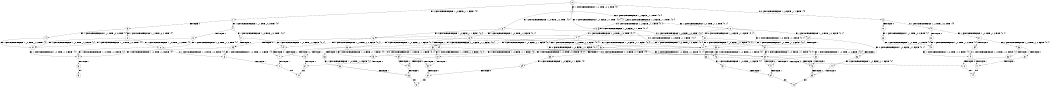 digraph BCG {
size = "7, 10.5";
center = TRUE;
node [shape = circle];
0 [peripheries = 2];
0 -> 1 [label = "EX !0 !ATOMIC_EXCH_BRANCH (1, +0, FALSE, +1, 1, FALSE) !{0}"];
0 -> 2 [label = "EX !1 !ATOMIC_EXCH_BRANCH (1, +1, TRUE, +0, 2, TRUE) !{0}"];
0 -> 3 [label = "EX !0 !ATOMIC_EXCH_BRANCH (1, +0, FALSE, +1, 1, FALSE) !{0}"];
1 -> 4 [label = "EX !1 !ATOMIC_EXCH_BRANCH (1, +1, TRUE, +0, 2, TRUE) !{0}"];
1 -> 5 [label = "TERMINATE !0"];
2 -> 6 [label = "EX !1 !ATOMIC_EXCH_BRANCH (1, +0, TRUE, +1, 2, TRUE) !{0, 1}"];
2 -> 7 [label = "EX !0 !ATOMIC_EXCH_BRANCH (1, +0, FALSE, +1, 1, TRUE) !{0, 1}"];
2 -> 8 [label = "EX !0 !ATOMIC_EXCH_BRANCH (1, +0, FALSE, +1, 1, TRUE) !{0, 1}"];
3 -> 9 [label = "EX !1 !ATOMIC_EXCH_BRANCH (1, +1, TRUE, +0, 2, TRUE) !{0}"];
3 -> 10 [label = "TERMINATE !0"];
4 -> 11 [label = "EX !1 !ATOMIC_EXCH_BRANCH (1, +0, TRUE, +1, 2, TRUE) !{0, 1}"];
4 -> 12 [label = "TERMINATE !0"];
5 -> 13 [label = "EX !1 !ATOMIC_EXCH_BRANCH (1, +1, TRUE, +0, 2, TRUE) !{1}"];
5 -> 14 [label = "EX !1 !ATOMIC_EXCH_BRANCH (1, +1, TRUE, +0, 2, TRUE) !{1}"];
6 -> 15 [label = "EX !1 !ATOMIC_EXCH_BRANCH (1, +0, TRUE, +1, 2, FALSE) !{0, 1}"];
6 -> 16 [label = "EX !0 !ATOMIC_EXCH_BRANCH (1, +0, FALSE, +1, 1, FALSE) !{0, 1}"];
6 -> 17 [label = "EX !0 !ATOMIC_EXCH_BRANCH (1, +0, FALSE, +1, 1, FALSE) !{0, 1}"];
7 -> 7 [label = "EX !0 !ATOMIC_EXCH_BRANCH (1, +0, FALSE, +1, 1, TRUE) !{0, 1}"];
7 -> 18 [label = "EX !1 !ATOMIC_EXCH_BRANCH (1, +0, TRUE, +1, 2, TRUE) !{0, 1}"];
7 -> 8 [label = "EX !0 !ATOMIC_EXCH_BRANCH (1, +0, FALSE, +1, 1, TRUE) !{0, 1}"];
8 -> 19 [label = "EX !1 !ATOMIC_EXCH_BRANCH (1, +0, TRUE, +1, 2, TRUE) !{0, 1}"];
8 -> 8 [label = "EX !0 !ATOMIC_EXCH_BRANCH (1, +0, FALSE, +1, 1, TRUE) !{0, 1}"];
8 -> 20 [label = "EX !1 !ATOMIC_EXCH_BRANCH (1, +0, TRUE, +1, 2, TRUE) !{0, 1}"];
9 -> 21 [label = "EX !1 !ATOMIC_EXCH_BRANCH (1, +0, TRUE, +1, 2, TRUE) !{0, 1}"];
9 -> 22 [label = "TERMINATE !0"];
10 -> 23 [label = "EX !1 !ATOMIC_EXCH_BRANCH (1, +1, TRUE, +0, 2, TRUE) !{1}"];
11 -> 24 [label = "EX !1 !ATOMIC_EXCH_BRANCH (1, +0, TRUE, +1, 2, FALSE) !{0, 1}"];
11 -> 25 [label = "TERMINATE !0"];
12 -> 26 [label = "EX !1 !ATOMIC_EXCH_BRANCH (1, +0, TRUE, +1, 2, TRUE) !{1}"];
12 -> 27 [label = "EX !1 !ATOMIC_EXCH_BRANCH (1, +0, TRUE, +1, 2, TRUE) !{1}"];
13 -> 26 [label = "EX !1 !ATOMIC_EXCH_BRANCH (1, +0, TRUE, +1, 2, TRUE) !{1}"];
13 -> 27 [label = "EX !1 !ATOMIC_EXCH_BRANCH (1, +0, TRUE, +1, 2, TRUE) !{1}"];
14 -> 27 [label = "EX !1 !ATOMIC_EXCH_BRANCH (1, +0, TRUE, +1, 2, TRUE) !{1}"];
15 -> 28 [label = "EX !0 !ATOMIC_EXCH_BRANCH (1, +0, FALSE, +1, 1, FALSE) !{0, 1}"];
15 -> 29 [label = "TERMINATE !1"];
15 -> 30 [label = "EX !0 !ATOMIC_EXCH_BRANCH (1, +0, FALSE, +1, 1, FALSE) !{0, 1}"];
16 -> 24 [label = "EX !1 !ATOMIC_EXCH_BRANCH (1, +0, TRUE, +1, 2, FALSE) !{0, 1}"];
16 -> 25 [label = "TERMINATE !0"];
17 -> 31 [label = "EX !1 !ATOMIC_EXCH_BRANCH (1, +0, TRUE, +1, 2, FALSE) !{0, 1}"];
17 -> 32 [label = "EX !1 !ATOMIC_EXCH_BRANCH (1, +0, TRUE, +1, 2, FALSE) !{0, 1}"];
17 -> 33 [label = "TERMINATE !0"];
18 -> 16 [label = "EX !0 !ATOMIC_EXCH_BRANCH (1, +0, FALSE, +1, 1, FALSE) !{0, 1}"];
18 -> 34 [label = "EX !1 !ATOMIC_EXCH_BRANCH (1, +0, TRUE, +1, 2, FALSE) !{0, 1}"];
18 -> 17 [label = "EX !0 !ATOMIC_EXCH_BRANCH (1, +0, FALSE, +1, 1, FALSE) !{0, 1}"];
19 -> 35 [label = "EX !0 !ATOMIC_EXCH_BRANCH (1, +0, FALSE, +1, 1, FALSE) !{0, 1}"];
19 -> 36 [label = "EX !1 !ATOMIC_EXCH_BRANCH (1, +0, TRUE, +1, 2, FALSE) !{0, 1}"];
19 -> 17 [label = "EX !0 !ATOMIC_EXCH_BRANCH (1, +0, FALSE, +1, 1, FALSE) !{0, 1}"];
20 -> 36 [label = "EX !1 !ATOMIC_EXCH_BRANCH (1, +0, TRUE, +1, 2, FALSE) !{0, 1}"];
20 -> 17 [label = "EX !0 !ATOMIC_EXCH_BRANCH (1, +0, FALSE, +1, 1, FALSE) !{0, 1}"];
20 -> 37 [label = "EX !1 !ATOMIC_EXCH_BRANCH (1, +0, TRUE, +1, 2, FALSE) !{0, 1}"];
21 -> 38 [label = "EX !1 !ATOMIC_EXCH_BRANCH (1, +0, TRUE, +1, 2, FALSE) !{0, 1}"];
21 -> 39 [label = "TERMINATE !0"];
22 -> 40 [label = "EX !1 !ATOMIC_EXCH_BRANCH (1, +0, TRUE, +1, 2, TRUE) !{1}"];
23 -> 40 [label = "EX !1 !ATOMIC_EXCH_BRANCH (1, +0, TRUE, +1, 2, TRUE) !{1}"];
24 -> 41 [label = "TERMINATE !0"];
24 -> 42 [label = "TERMINATE !1"];
25 -> 43 [label = "EX !1 !ATOMIC_EXCH_BRANCH (1, +0, TRUE, +1, 2, FALSE) !{1}"];
25 -> 44 [label = "EX !1 !ATOMIC_EXCH_BRANCH (1, +0, TRUE, +1, 2, FALSE) !{1}"];
26 -> 43 [label = "EX !1 !ATOMIC_EXCH_BRANCH (1, +0, TRUE, +1, 2, FALSE) !{1}"];
26 -> 44 [label = "EX !1 !ATOMIC_EXCH_BRANCH (1, +0, TRUE, +1, 2, FALSE) !{1}"];
27 -> 44 [label = "EX !1 !ATOMIC_EXCH_BRANCH (1, +0, TRUE, +1, 2, FALSE) !{1}"];
28 -> 41 [label = "TERMINATE !0"];
28 -> 42 [label = "TERMINATE !1"];
29 -> 45 [label = "EX !0 !ATOMIC_EXCH_BRANCH (1, +0, FALSE, +1, 1, FALSE) !{0}"];
29 -> 46 [label = "EX !0 !ATOMIC_EXCH_BRANCH (1, +0, FALSE, +1, 1, FALSE) !{0}"];
30 -> 47 [label = "TERMINATE !0"];
30 -> 48 [label = "TERMINATE !1"];
31 -> 49 [label = "TERMINATE !0"];
31 -> 50 [label = "TERMINATE !1"];
32 -> 47 [label = "TERMINATE !0"];
32 -> 48 [label = "TERMINATE !1"];
33 -> 51 [label = "EX !1 !ATOMIC_EXCH_BRANCH (1, +0, TRUE, +1, 2, FALSE) !{1}"];
34 -> 28 [label = "EX !0 !ATOMIC_EXCH_BRANCH (1, +0, FALSE, +1, 1, FALSE) !{0, 1}"];
34 -> 52 [label = "TERMINATE !1"];
34 -> 30 [label = "EX !0 !ATOMIC_EXCH_BRANCH (1, +0, FALSE, +1, 1, FALSE) !{0, 1}"];
35 -> 31 [label = "EX !1 !ATOMIC_EXCH_BRANCH (1, +0, TRUE, +1, 2, FALSE) !{0, 1}"];
35 -> 53 [label = "TERMINATE !0"];
36 -> 54 [label = "EX !0 !ATOMIC_EXCH_BRANCH (1, +0, FALSE, +1, 1, FALSE) !{0, 1}"];
36 -> 55 [label = "TERMINATE !1"];
36 -> 30 [label = "EX !0 !ATOMIC_EXCH_BRANCH (1, +0, FALSE, +1, 1, FALSE) !{0, 1}"];
37 -> 30 [label = "EX !0 !ATOMIC_EXCH_BRANCH (1, +0, FALSE, +1, 1, FALSE) !{0, 1}"];
37 -> 56 [label = "TERMINATE !1"];
38 -> 57 [label = "TERMINATE !0"];
38 -> 58 [label = "TERMINATE !1"];
39 -> 59 [label = "EX !1 !ATOMIC_EXCH_BRANCH (1, +0, TRUE, +1, 2, FALSE) !{1}"];
40 -> 59 [label = "EX !1 !ATOMIC_EXCH_BRANCH (1, +0, TRUE, +1, 2, FALSE) !{1}"];
41 -> 60 [label = "TERMINATE !1"];
42 -> 61 [label = "TERMINATE !0"];
43 -> 60 [label = "TERMINATE !1"];
44 -> 62 [label = "TERMINATE !1"];
45 -> 61 [label = "TERMINATE !0"];
46 -> 63 [label = "TERMINATE !0"];
47 -> 64 [label = "TERMINATE !1"];
48 -> 65 [label = "TERMINATE !0"];
49 -> 66 [label = "TERMINATE !1"];
50 -> 67 [label = "TERMINATE !0"];
51 -> 64 [label = "TERMINATE !1"];
52 -> 45 [label = "EX !0 !ATOMIC_EXCH_BRANCH (1, +0, FALSE, +1, 1, FALSE) !{0}"];
52 -> 46 [label = "EX !0 !ATOMIC_EXCH_BRANCH (1, +0, FALSE, +1, 1, FALSE) !{0}"];
53 -> 68 [label = "EX !1 !ATOMIC_EXCH_BRANCH (1, +0, TRUE, +1, 2, FALSE) !{1}"];
54 -> 49 [label = "TERMINATE !0"];
54 -> 50 [label = "TERMINATE !1"];
55 -> 69 [label = "EX !0 !ATOMIC_EXCH_BRANCH (1, +0, FALSE, +1, 1, FALSE) !{0}"];
56 -> 70 [label = "EX !0 !ATOMIC_EXCH_BRANCH (1, +0, FALSE, +1, 1, FALSE) !{0}"];
57 -> 71 [label = "TERMINATE !1"];
58 -> 63 [label = "TERMINATE !0"];
59 -> 71 [label = "TERMINATE !1"];
60 -> 72 [label = "exit"];
61 -> 72 [label = "exit"];
62 -> 73 [label = "exit"];
63 -> 74 [label = "exit"];
64 -> 75 [label = "exit"];
65 -> 75 [label = "exit"];
66 -> 76 [label = "exit"];
67 -> 76 [label = "exit"];
68 -> 66 [label = "TERMINATE !1"];
69 -> 67 [label = "TERMINATE !0"];
70 -> 65 [label = "TERMINATE !0"];
71 -> 74 [label = "exit"];
}
